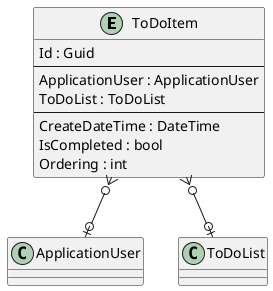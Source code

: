 @startuml

entity ToDoItem {
    Id : Guid
    --
    ApplicationUser : ApplicationUser
    ToDoList : ToDoList
    ' ToDoItemKeyCodePlaceholder
    --
    CreateDateTime : DateTime
    IsCompleted : bool
    Ordering : int
    ' ToDoItemPropertyCodePlaceholder
}

' EntityCodePlaceholder

ToDoItem }o--o| ApplicationUser
ToDoItem }o--o| ToDoList
' RelationshipCodePlaceholder

@enduml
